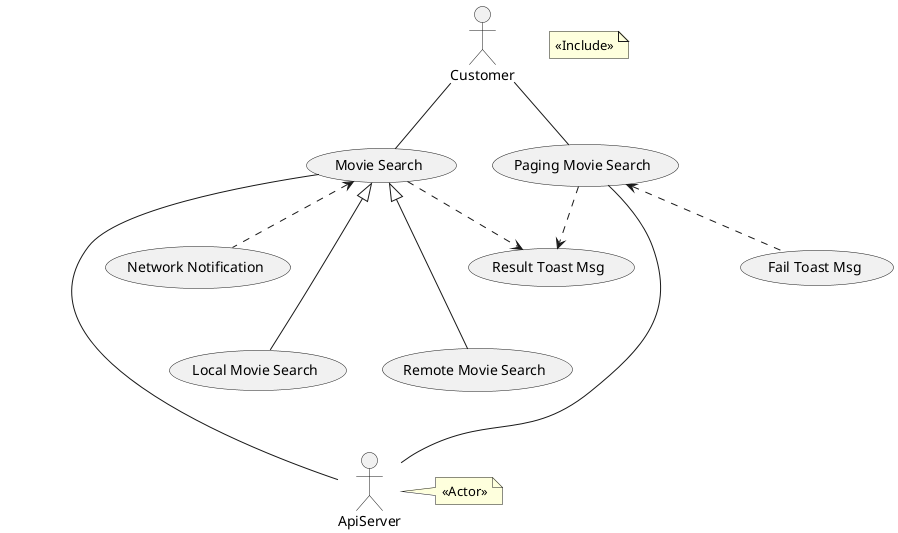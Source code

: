 @startuml
'https://plantuml.com/use-case-diagram

':Main Admin: as Admin
'(Use the application) as (Use)
'
'User -> (Start)
'User --> (Use)
'
'Admin ---> (Use)
'
'note right of Admin : This is an example.
'
'note right of (Use)
'A note can also
'be on several lines
'end note
'
'note "This note is connected\nto several objects." as N2
'(Start) .. N2
'N2 .. (Use)


Customer as User
ApiServer as Api
note "<<Include>>" as include

User -- (Movie Search)
User -- (Paging Movie Search)

'<<include>>
(Movie Search) ..> (Result Toast Msg)
(Paging Movie Search) ..> (Result Toast Msg)

'<<extend>>
(Movie Search) <.. (Network Notification)
(Paging Movie Search) <.. (Fail Toast Msg)

(Movie Search) <|--- (Local Movie Search)
(Movie Search) <|--- (Remote Movie Search)

note right of Api : <<Actor>>
(Movie Search) ---- Api
(Paging Movie Search) ---- Api


@enduml